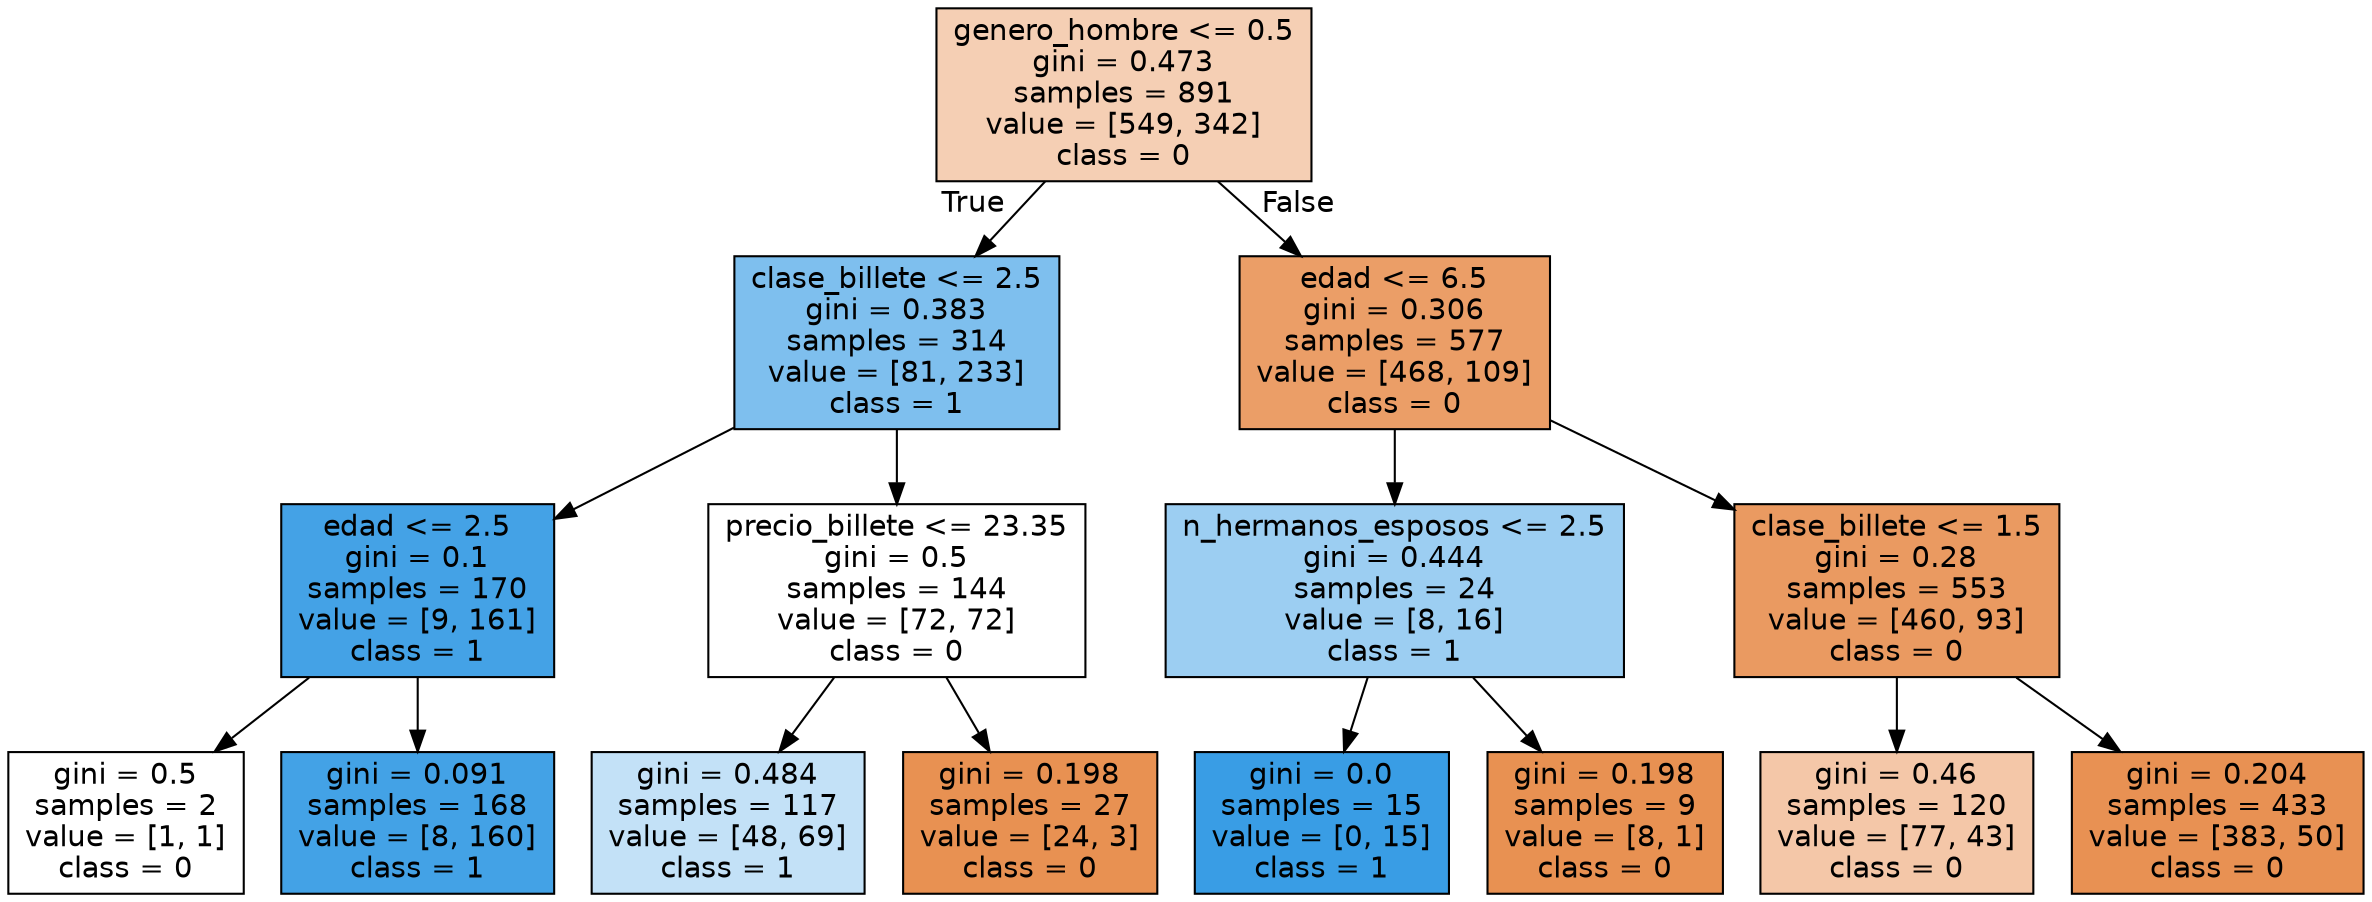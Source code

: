 digraph Tree {
node [shape=box, style="filled", color="black", fontname="helvetica"] ;
edge [fontname="helvetica"] ;
0 [label="genero_hombre <= 0.5\ngini = 0.473\nsamples = 891\nvalue = [549, 342]\nclass = 0", fillcolor="#f5cfb4"] ;
1 [label="clase_billete <= 2.5\ngini = 0.383\nsamples = 314\nvalue = [81, 233]\nclass = 1", fillcolor="#7ebfee"] ;
0 -> 1 [labeldistance=2.5, labelangle=45, headlabel="True"] ;
2 [label="edad <= 2.5\ngini = 0.1\nsamples = 170\nvalue = [9, 161]\nclass = 1", fillcolor="#44a2e6"] ;
1 -> 2 ;
3 [label="gini = 0.5\nsamples = 2\nvalue = [1, 1]\nclass = 0", fillcolor="#ffffff"] ;
2 -> 3 ;
4 [label="gini = 0.091\nsamples = 168\nvalue = [8, 160]\nclass = 1", fillcolor="#43a2e6"] ;
2 -> 4 ;
5 [label="precio_billete <= 23.35\ngini = 0.5\nsamples = 144\nvalue = [72, 72]\nclass = 0", fillcolor="#ffffff"] ;
1 -> 5 ;
6 [label="gini = 0.484\nsamples = 117\nvalue = [48, 69]\nclass = 1", fillcolor="#c3e1f7"] ;
5 -> 6 ;
7 [label="gini = 0.198\nsamples = 27\nvalue = [24, 3]\nclass = 0", fillcolor="#e89152"] ;
5 -> 7 ;
8 [label="edad <= 6.5\ngini = 0.306\nsamples = 577\nvalue = [468, 109]\nclass = 0", fillcolor="#eb9e67"] ;
0 -> 8 [labeldistance=2.5, labelangle=-45, headlabel="False"] ;
9 [label="n_hermanos_esposos <= 2.5\ngini = 0.444\nsamples = 24\nvalue = [8, 16]\nclass = 1", fillcolor="#9ccef2"] ;
8 -> 9 ;
10 [label="gini = 0.0\nsamples = 15\nvalue = [0, 15]\nclass = 1", fillcolor="#399de5"] ;
9 -> 10 ;
11 [label="gini = 0.198\nsamples = 9\nvalue = [8, 1]\nclass = 0", fillcolor="#e89152"] ;
9 -> 11 ;
12 [label="clase_billete <= 1.5\ngini = 0.28\nsamples = 553\nvalue = [460, 93]\nclass = 0", fillcolor="#ea9a61"] ;
8 -> 12 ;
13 [label="gini = 0.46\nsamples = 120\nvalue = [77, 43]\nclass = 0", fillcolor="#f4c7a8"] ;
12 -> 13 ;
14 [label="gini = 0.204\nsamples = 433\nvalue = [383, 50]\nclass = 0", fillcolor="#e89153"] ;
12 -> 14 ;
}